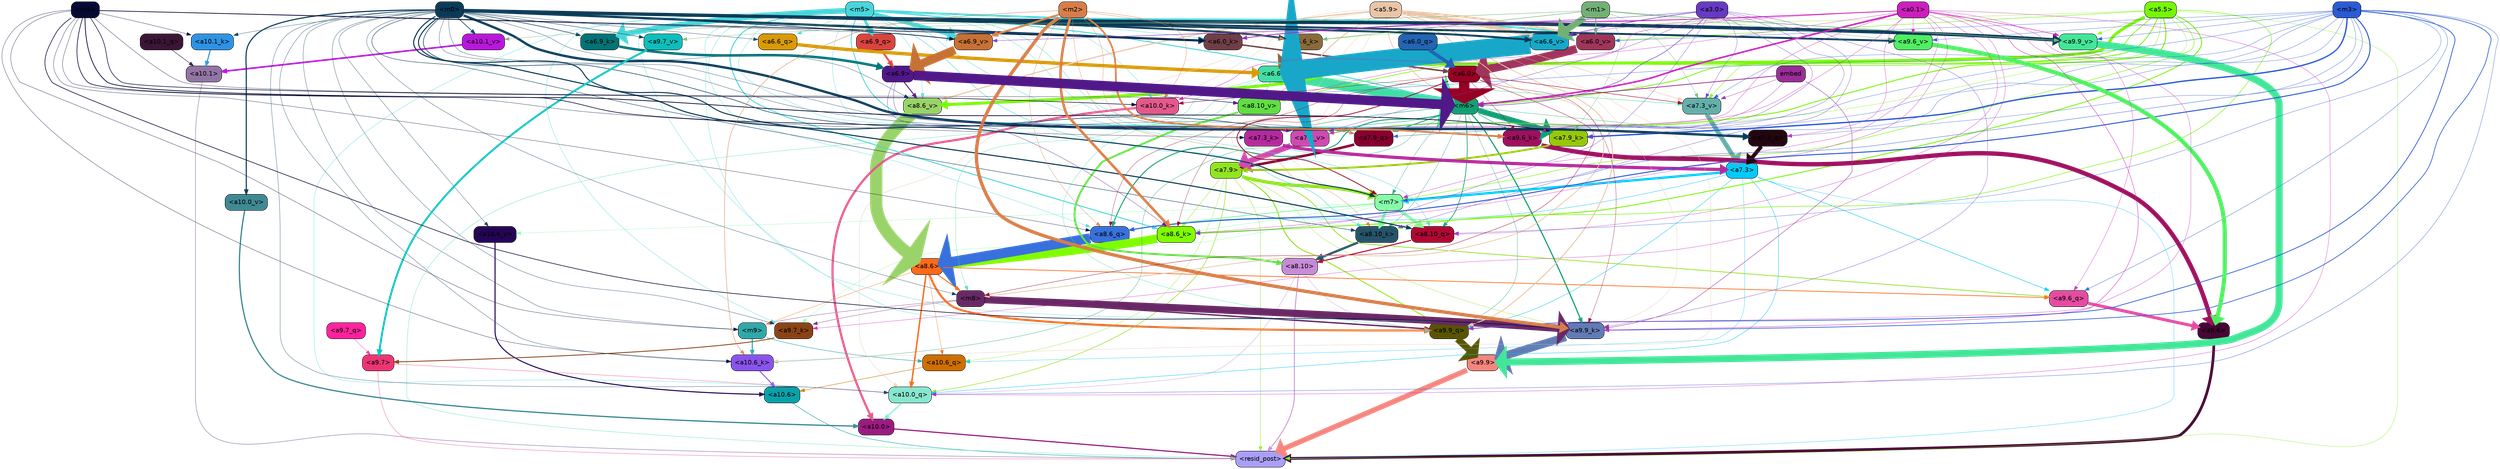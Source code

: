 strict digraph "" {
	graph [bgcolor=transparent,
		layout=dot,
		overlap=false,
		splines=true
	];
	"<a10.6>"	[color=black,
		fillcolor="#0aa1a9",
		fontname=Helvetica,
		shape=box,
		style="filled, rounded"];
	"<resid_post>"	[color=black,
		fillcolor="#aa9ff7",
		fontname=Helvetica,
		shape=box,
		style="filled, rounded"];
	"<a10.6>" -> "<resid_post>"	[color="#0aa1a9",
		penwidth=0.9498605728149414];
	"<a10.1>"	[color=black,
		fillcolor="#9275a4",
		fontname=Helvetica,
		shape=box,
		style="filled, rounded"];
	"<a10.1>" -> "<resid_post>"	[color="#9275a4",
		penwidth=1.0084514617919922];
	"<a10.0>"	[color=black,
		fillcolor="#9b1b82",
		fontname=Helvetica,
		shape=box,
		style="filled, rounded"];
	"<a10.0>" -> "<resid_post>"	[color="#9b1b82",
		penwidth=2.5814952850341797];
	"<a9.9>"	[color=black,
		fillcolor="#f5867e",
		fontname=Helvetica,
		shape=box,
		style="filled, rounded"];
	"<a9.9>" -> "<resid_post>"	[color="#f5867e",
		penwidth=11.610888481140137];
	"<a9.7>"	[color=black,
		fillcolor="#ed3574",
		fontname=Helvetica,
		shape=box,
		style="filled, rounded"];
	"<a9.7>" -> "<resid_post>"	[color="#ed3574",
		penwidth=0.6];
	"<a10.0_q>"	[color=black,
		fillcolor="#87e7ce",
		fontname=Helvetica,
		shape=box,
		style="filled, rounded"];
	"<a9.7>" -> "<a10.0_q>"	[color="#ed3574",
		penwidth=0.6];
	"<a9.6>"	[color=black,
		fillcolor="#450733",
		fontname=Helvetica,
		shape=box,
		style="filled, rounded"];
	"<a9.6>" -> "<resid_post>"	[color="#450733",
		penwidth=6.121421813964844];
	"<a8.10>"	[color=black,
		fillcolor="#c78ad7",
		fontname=Helvetica,
		shape=box,
		style="filled, rounded"];
	"<a8.10>" -> "<resid_post>"	[color="#c78ad7",
		penwidth=1.7841739654541016];
	"<a8.10>" -> "<a10.0_q>"	[color="#c78ad7",
		penwidth=0.6612663269042969];
	"<a9.9_q>"	[color=black,
		fillcolor="#595403",
		fontname=Helvetica,
		shape=box,
		style="filled, rounded"];
	"<a8.10>" -> "<a9.9_q>"	[color="#c78ad7",
		penwidth=0.6];
	"<a7.9>"	[color=black,
		fillcolor="#91e420",
		fontname=Helvetica,
		shape=box,
		style="filled, rounded"];
	"<a7.9>" -> "<resid_post>"	[color="#91e420",
		penwidth=0.8109169006347656];
	"<a10.6_q>"	[color=black,
		fillcolor="#ce6f00",
		fontname=Helvetica,
		shape=box,
		style="filled, rounded"];
	"<a7.9>" -> "<a10.6_q>"	[color="#91e420",
		penwidth=0.6];
	"<a7.9>" -> "<a10.0_q>"	[color="#91e420",
		penwidth=1.19378662109375];
	"<m7>"	[color=black,
		fillcolor="#85fca9",
		fontname=Helvetica,
		shape=box,
		style="filled, rounded"];
	"<a7.9>" -> "<m7>"	[color="#91e420",
		penwidth=7.3899383544921875];
	"<a7.9>" -> "<a9.9_q>"	[color="#91e420",
		penwidth=2.1764984130859375];
	"<a9.6_q>"	[color=black,
		fillcolor="#e54ba0",
		fontname=Helvetica,
		shape=box,
		style="filled, rounded"];
	"<a7.9>" -> "<a9.6_q>"	[color="#91e420",
		penwidth=1.6184196472167969];
	"<a9.9_k>"	[color=black,
		fillcolor="#637bb4",
		fontname=Helvetica,
		shape=box,
		style="filled, rounded"];
	"<a7.9>" -> "<a9.9_k>"	[color="#91e420",
		penwidth=0.6];
	"<a8.6_k>"	[color=black,
		fillcolor="#80fc00",
		fontname=Helvetica,
		shape=box,
		style="filled, rounded"];
	"<a7.9>" -> "<a8.6_k>"	[color="#91e420",
		penwidth=0.7570610046386719];
	"<a7.3>"	[color=black,
		fillcolor="#02c9f8",
		fontname=Helvetica,
		shape=box,
		style="filled, rounded"];
	"<a7.3>" -> "<resid_post>"	[color="#02c9f8",
		penwidth=0.6];
	"<a7.3>" -> "<a10.6_q>"	[color="#02c9f8",
		penwidth=0.6];
	"<a7.3>" -> "<a10.0_q>"	[color="#02c9f8",
		penwidth=0.8208656311035156];
	"<a7.3>" -> "<m7>"	[color="#02c9f8",
		penwidth=5.189311981201172];
	"<a7.3>" -> "<a9.9_q>"	[color="#02c9f8",
		penwidth=0.8119163513183594];
	"<a7.3>" -> "<a9.6_q>"	[color="#02c9f8",
		penwidth=0.9649925231933594];
	"<a8.6_q>"	[color=black,
		fillcolor="#3871dd",
		fontname=Helvetica,
		shape=box,
		style="filled, rounded"];
	"<a7.3>" -> "<a8.6_q>"	[color="#02c9f8",
		penwidth=0.7801322937011719];
	"<a6.6>"	[color=black,
		fillcolor="#42dea4",
		fontname=Helvetica,
		shape=box,
		style="filled, rounded"];
	"<a6.6>" -> "<resid_post>"	[color="#42dea4",
		penwidth=0.6];
	"<m6>"	[color=black,
		fillcolor="#12a075",
		fontname=Helvetica,
		shape=box,
		style="filled, rounded"];
	"<a6.6>" -> "<m6>"	[color="#42dea4",
		penwidth=21.6163272857666];
	"<m8>"	[color=black,
		fillcolor="#682865",
		fontname=Helvetica,
		shape=box,
		style="filled, rounded"];
	"<a6.6>" -> "<m8>"	[color="#42dea4",
		penwidth=0.6];
	"<a6.6>" -> "<a9.9_q>"	[color="#42dea4",
		penwidth=0.6];
	"<a8.10_v>"	[color=black,
		fillcolor="#61de43",
		fontname=Helvetica,
		shape=box,
		style="filled, rounded"];
	"<a6.6>" -> "<a8.10_v>"	[color="#42dea4",
		penwidth=1.0661506652832031];
	"<a7.3_v>"	[color=black,
		fillcolor="#64afaa",
		fontname=Helvetica,
		shape=box,
		style="filled, rounded"];
	"<a6.6>" -> "<a7.3_v>"	[color="#42dea4",
		penwidth=0.8506813049316406];
	"<a5.5>"	[color=black,
		fillcolor="#76f705",
		fontname=Helvetica,
		shape=box,
		style="filled, rounded"];
	"<a5.5>" -> "<resid_post>"	[color="#76f705",
		penwidth=0.6];
	"<a5.5>" -> "<m6>"	[color="#76f705",
		penwidth=1.8430671691894531];
	"<a5.5>" -> "<m7>"	[color="#76f705",
		penwidth=1.0865592956542969];
	"<a9.9_v>"	[color=black,
		fillcolor="#43e699",
		fontname=Helvetica,
		shape=box,
		style="filled, rounded"];
	"<a5.5>" -> "<a9.9_v>"	[color="#76f705",
		penwidth=0.6];
	"<a8.10_k>"	[color=black,
		fillcolor="#255469",
		fontname=Helvetica,
		shape=box,
		style="filled, rounded"];
	"<a5.5>" -> "<a8.10_k>"	[color="#76f705",
		penwidth=1.1390800476074219];
	"<a5.5>" -> "<a8.6_k>"	[color="#76f705",
		penwidth=2.00030517578125];
	"<a5.5>" -> "<a8.10_v>"	[color="#76f705",
		penwidth=1.4206085205078125];
	"<a8.6_v>"	[color=black,
		fillcolor="#99d369",
		fontname=Helvetica,
		shape=box,
		style="filled, rounded"];
	"<a5.5>" -> "<a8.6_v>"	[color="#76f705",
		penwidth=6.534294128417969];
	"<a7.9_q>"	[color=black,
		fillcolor="#870030",
		fontname=Helvetica,
		shape=box,
		style="filled, rounded"];
	"<a5.5>" -> "<a7.9_q>"	[color="#76f705",
		penwidth=0.6];
	"<a7.9_v>"	[color=black,
		fillcolor="#ce4ab1",
		fontname=Helvetica,
		shape=box,
		style="filled, rounded"];
	"<a5.5>" -> "<a7.9_v>"	[color="#76f705",
		penwidth=2.0819549560546875];
	"<a5.5>" -> "<a7.3_v>"	[color="#76f705",
		penwidth=0.8107681274414062];
	"<a6.6_k>"	[color=black,
		fillcolor="#8a693a",
		fontname=Helvetica,
		shape=box,
		style="filled, rounded"];
	"<a5.5>" -> "<a6.6_k>"	[color="#76f705",
		penwidth=0.6];
	"<a6.0_v>"	[color=black,
		fillcolor="#a0355a",
		fontname=Helvetica,
		shape=box,
		style="filled, rounded"];
	"<a5.5>" -> "<a6.0_v>"	[color="#76f705",
		penwidth=0.9978408813476562];
	"<a10.6_q>" -> "<a10.6>"	[color="#ce6f00",
		penwidth=0.9244728088378906];
	"<a10.1_q>"	[color=black,
		fillcolor="#3b1536",
		fontname=Helvetica,
		shape=box,
		style="filled, rounded"];
	"<a10.1_q>" -> "<a10.1>"	[color="#3b1536",
		penwidth=0.9268798828125];
	"<a10.0_q>" -> "<a10.0>"	[color="#87e7ce",
		penwidth=2.905670166015625];
	"<a10.6_k>"	[color=black,
		fillcolor="#8953ec",
		fontname=Helvetica,
		shape=box,
		style="filled, rounded"];
	"<a10.6_k>" -> "<a10.6>"	[color="#8953ec",
		penwidth=2.0319366455078125];
	"<a10.1_k>"	[color=black,
		fillcolor="#2d93e4",
		fontname=Helvetica,
		shape=box,
		style="filled, rounded"];
	"<a10.1_k>" -> "<a10.1>"	[color="#2d93e4",
		penwidth=2.4037628173828125];
	"<a10.0_k>"	[color=black,
		fillcolor="#e4598b",
		fontname=Helvetica,
		shape=box,
		style="filled, rounded"];
	"<a10.0_k>" -> "<a10.0>"	[color="#e4598b",
		penwidth=4.9319305419921875];
	"<a10.6_v>"	[color=black,
		fillcolor="#240555",
		fontname=Helvetica,
		shape=box,
		style="filled, rounded"];
	"<a10.6_v>" -> "<a10.6>"	[color="#240555",
		penwidth=2.290935516357422];
	"<a10.1_v>"	[color=black,
		fillcolor="#b917dc",
		fontname=Helvetica,
		shape=box,
		style="filled, rounded"];
	"<a10.1_v>" -> "<a10.1>"	[color="#b917dc",
		penwidth=3.6398468017578125];
	"<a10.0_v>"	[color=black,
		fillcolor="#3e8994",
		fontname=Helvetica,
		shape=box,
		style="filled, rounded"];
	"<a10.0_v>" -> "<a10.0>"	[color="#3e8994",
		penwidth=2.7666168212890625];
	"<m9>"	[color=black,
		fillcolor="#30a8a8",
		fontname=Helvetica,
		shape=box,
		style="filled, rounded"];
	"<m9>" -> "<a10.6_q>"	[color="#30a8a8",
		penwidth=1.0384025573730469];
	"<m9>" -> "<a10.6_k>"	[color="#30a8a8",
		penwidth=2.371124267578125];
	"<a8.6>"	[color=black,
		fillcolor="#fc6919",
		fontname=Helvetica,
		shape=box,
		style="filled, rounded"];
	"<a8.6>" -> "<a10.6_q>"	[color="#fc6919",
		penwidth=0.6];
	"<a8.6>" -> "<a10.0_q>"	[color="#fc6919",
		penwidth=3.1841888427734375];
	"<a8.6>" -> "<m9>"	[color="#fc6919",
		penwidth=0.6];
	"<a8.6>" -> "<m8>"	[color="#fc6919",
		penwidth=1.972564697265625];
	"<a8.6>" -> "<a9.9_q>"	[color="#fc6919",
		penwidth=4.482503890991211];
	"<a8.6>" -> "<a9.6_q>"	[color="#fc6919",
		penwidth=1.515838623046875];
	"<m5>"	[color=black,
		fillcolor="#48d6da",
		fontname=Helvetica,
		shape=box,
		style="filled, rounded"];
	"<m5>" -> "<a10.0_q>"	[color="#48d6da",
		penwidth=0.6];
	"<m5>" -> "<a10.0_k>"	[color="#48d6da",
		penwidth=0.6];
	"<m5>" -> "<m6>"	[color="#48d6da",
		penwidth=2.143606185913086];
	"<m5>" -> "<a9.9_q>"	[color="#48d6da",
		penwidth=0.6];
	"<m5>" -> "<a9.9_k>"	[color="#48d6da",
		penwidth=0.6];
	"<a9.7_k>"	[color=black,
		fillcolor="#8a4316",
		fontname=Helvetica,
		shape=box,
		style="filled, rounded"];
	"<m5>" -> "<a9.7_k>"	[color="#48d6da",
		penwidth=0.6];
	"<a9.6_k>"	[color=black,
		fillcolor="#9f105f",
		fontname=Helvetica,
		shape=box,
		style="filled, rounded"];
	"<m5>" -> "<a9.6_k>"	[color="#48d6da",
		penwidth=0.7197036743164062];
	"<a8.10_q>"	[color=black,
		fillcolor="#b00833",
		fontname=Helvetica,
		shape=box,
		style="filled, rounded"];
	"<m5>" -> "<a8.10_q>"	[color="#48d6da",
		penwidth=0.7198371887207031];
	"<m5>" -> "<a8.6_q>"	[color="#48d6da",
		penwidth=0.6];
	"<m5>" -> "<a8.10_k>"	[color="#48d6da",
		penwidth=0.9238471984863281];
	"<m5>" -> "<a8.6_k>"	[color="#48d6da",
		penwidth=2.1219520568847656];
	"<m5>" -> "<a8.6_v>"	[color="#48d6da",
		penwidth=0.6];
	"<m5>" -> "<a7.9_q>"	[color="#48d6da",
		penwidth=0.6];
	"<a7.9_k>"	[color=black,
		fillcolor="#97c806",
		fontname=Helvetica,
		shape=box,
		style="filled, rounded"];
	"<m5>" -> "<a7.9_k>"	[color="#48d6da",
		penwidth=1.7779998779296875];
	"<a7.3_k>"	[color=black,
		fillcolor="#b6299d",
		fontname=Helvetica,
		shape=box,
		style="filled, rounded"];
	"<m5>" -> "<a7.3_k>"	[color="#48d6da",
		penwidth=0.6];
	"<m5>" -> "<a7.9_v>"	[color="#48d6da",
		penwidth=0.6];
	"<a6.9_q>"	[color=black,
		fillcolor="#da443f",
		fontname=Helvetica,
		shape=box,
		style="filled, rounded"];
	"<m5>" -> "<a6.9_q>"	[color="#48d6da",
		penwidth=5.935678482055664];
	"<a6.6_q>"	[color=black,
		fillcolor="#d89a08",
		fontname=Helvetica,
		shape=box,
		style="filled, rounded"];
	"<m5>" -> "<a6.6_q>"	[color="#48d6da",
		penwidth=0.6];
	"<a6.9_k>"	[color=black,
		fillcolor="#037376",
		fontname=Helvetica,
		shape=box,
		style="filled, rounded"];
	"<m5>" -> "<a6.9_k>"	[color="#48d6da",
		penwidth=12.203306198120117];
	"<a6.0_k>"	[color=black,
		fillcolor="#713e48",
		fontname=Helvetica,
		shape=box,
		style="filled, rounded"];
	"<m5>" -> "<a6.0_k>"	[color="#48d6da",
		penwidth=0.6867179870605469];
	"<a6.9_v>"	[color=black,
		fillcolor="#c77135",
		fontname=Helvetica,
		shape=box,
		style="filled, rounded"];
	"<m5>" -> "<a6.9_v>"	[color="#48d6da",
		penwidth=8.809343338012695];
	"<m5>" -> "<a6.0_v>"	[color="#48d6da",
		penwidth=3.8560523986816406];
	"<a5.9>"	[color=black,
		fillcolor="#e9c5a7",
		fontname=Helvetica,
		shape=box,
		style="filled, rounded"];
	"<a5.9>" -> "<a10.0_q>"	[color="#e9c5a7",
		penwidth=0.6463394165039062];
	"<a5.9>" -> "<a10.6_k>"	[color="#e9c5a7",
		penwidth=0.6];
	"<a5.9>" -> "<a10.0_k>"	[color="#e9c5a7",
		penwidth=0.6];
	"<a5.9>" -> "<m6>"	[color="#e9c5a7",
		penwidth=1.4513568878173828];
	"<a5.9>" -> "<m7>"	[color="#e9c5a7",
		penwidth=0.6];
	"<a5.9>" -> "<m8>"	[color="#e9c5a7",
		penwidth=1.6550712585449219];
	"<a5.9>" -> "<a9.9_q>"	[color="#e9c5a7",
		penwidth=2.019031524658203];
	"<a5.9>" -> "<a9.9_k>"	[color="#e9c5a7",
		penwidth=0.6];
	"<a5.9>" -> "<a8.10_v>"	[color="#e9c5a7",
		penwidth=2.2765426635742188];
	"<a5.9>" -> "<a8.6_v>"	[color="#e9c5a7",
		penwidth=2.4934005737304688];
	"<a5.9>" -> "<a7.9_v>"	[color="#e9c5a7",
		penwidth=0.6];
	"<a5.9>" -> "<a7.3_v>"	[color="#e9c5a7",
		penwidth=0.9861984252929688];
	"<a5.9>" -> "<a6.0_k>"	[color="#e9c5a7",
		penwidth=0.6];
	"<a6.6_v>"	[color=black,
		fillcolor="#18a7c8",
		fontname=Helvetica,
		shape=box,
		style="filled, rounded"];
	"<a5.9>" -> "<a6.6_v>"	[color="#e9c5a7",
		penwidth=8.623922348022461];
	"<a5.9>" -> "<a6.0_v>"	[color="#e9c5a7",
		penwidth=4.239973068237305];
	"<m3>"	[color=black,
		fillcolor="#2a5ad5",
		fontname=Helvetica,
		shape=box,
		style="filled, rounded"];
	"<m3>" -> "<a10.0_q>"	[color="#2a5ad5",
		penwidth=0.6597442626953125];
	"<m3>" -> "<a10.0_k>"	[color="#2a5ad5",
		penwidth=0.6506614685058594];
	"<m3>" -> "<m7>"	[color="#2a5ad5",
		penwidth=0.7659339904785156];
	"<m3>" -> "<a9.9_q>"	[color="#2a5ad5",
		penwidth=1.6276321411132812];
	"<m3>" -> "<a9.6_q>"	[color="#2a5ad5",
		penwidth=0.6724472045898438];
	"<m3>" -> "<a9.9_k>"	[color="#2a5ad5",
		penwidth=1.4574642181396484];
	"<m3>" -> "<a9.6_k>"	[color="#2a5ad5",
		penwidth=0.6];
	"<m3>" -> "<a9.9_v>"	[color="#2a5ad5",
		penwidth=0.6589469909667969];
	"<a9.6_v>"	[color=black,
		fillcolor="#51ee62",
		fontname=Helvetica,
		shape=box,
		style="filled, rounded"];
	"<m3>" -> "<a9.6_v>"	[color="#2a5ad5",
		penwidth=0.6];
	"<m3>" -> "<a8.10_q>"	[color="#2a5ad5",
		penwidth=0.6];
	"<m3>" -> "<a8.6_q>"	[color="#2a5ad5",
		penwidth=2.1676406860351562];
	"<m3>" -> "<a7.9_q>"	[color="#2a5ad5",
		penwidth=0.6];
	"<a7.3_q>"	[color=black,
		fillcolor="#220610",
		fontname=Helvetica,
		shape=box,
		style="filled, rounded"];
	"<m3>" -> "<a7.3_q>"	[color="#2a5ad5",
		penwidth=0.6];
	"<m3>" -> "<a7.9_k>"	[color="#2a5ad5",
		penwidth=2.978912353515625];
	"<m3>" -> "<a7.9_v>"	[color="#2a5ad5",
		penwidth=0.6];
	"<m3>" -> "<a7.3_v>"	[color="#2a5ad5",
		penwidth=0.6];
	"<m3>" -> "<a6.0_v>"	[color="#2a5ad5",
		penwidth=0.6];
	"<m0>"	[color=black,
		fillcolor="#0a3a57",
		fontname=Helvetica,
		shape=box,
		style="filled, rounded"];
	"<m0>" -> "<a10.0_q>"	[color="#0a3a57",
		penwidth=0.6];
	"<m0>" -> "<a10.6_k>"	[color="#0a3a57",
		penwidth=0.6];
	"<m0>" -> "<a10.1_k>"	[color="#0a3a57",
		penwidth=0.6];
	"<m0>" -> "<a10.6_v>"	[color="#0a3a57",
		penwidth=0.6];
	"<m0>" -> "<a10.1_v>"	[color="#0a3a57",
		penwidth=1.3360328674316406];
	"<m0>" -> "<a10.0_v>"	[color="#0a3a57",
		penwidth=2.4083595275878906];
	"<m0>" -> "<m9>"	[color="#0a3a57",
		penwidth=0.6];
	"<m0>" -> "<m7>"	[color="#0a3a57",
		penwidth=2.224945068359375];
	"<m0>" -> "<m8>"	[color="#0a3a57",
		penwidth=0.6];
	"<m0>" -> "<a9.7_k>"	[color="#0a3a57",
		penwidth=0.6];
	"<m0>" -> "<a9.6_k>"	[color="#0a3a57",
		penwidth=0.6];
	"<m0>" -> "<a9.9_v>"	[color="#0a3a57",
		penwidth=7.537467956542969];
	"<a9.7_v>"	[color=black,
		fillcolor="#0cbfbc",
		fontname=Helvetica,
		shape=box,
		style="filled, rounded"];
	"<m0>" -> "<a9.7_v>"	[color="#0a3a57",
		penwidth=0.8575286865234375];
	"<m0>" -> "<a9.6_v>"	[color="#0a3a57",
		penwidth=4.1688385009765625];
	"<m0>" -> "<a8.10_q>"	[color="#0a3a57",
		penwidth=2.3761940002441406];
	"<m0>" -> "<a8.10_k>"	[color="#0a3a57",
		penwidth=0.9220962524414062];
	"<m0>" -> "<a8.6_v>"	[color="#0a3a57",
		penwidth=0.6];
	"<m0>" -> "<a7.9_q>"	[color="#0a3a57",
		penwidth=0.6];
	"<m0>" -> "<a7.3_q>"	[color="#0a3a57",
		penwidth=5.264301300048828];
	"<m0>" -> "<a7.9_v>"	[color="#0a3a57",
		penwidth=1.2114486694335938];
	"<m0>" -> "<a6.6_q>"	[color="#0a3a57",
		penwidth=0.6273632049560547];
	"<m0>" -> "<a6.9_k>"	[color="#0a3a57",
		penwidth=1.2153072357177734];
	"<m0>" -> "<a6.6_k>"	[color="#0a3a57",
		penwidth=4.234254837036133];
	"<m0>" -> "<a6.0_k>"	[color="#0a3a57",
		penwidth=5.01750373840332];
	"<m0>" -> "<a6.9_v>"	[color="#0a3a57",
		penwidth=1.6340084075927734];
	"<m0>" -> "<a6.6_v>"	[color="#0a3a57",
		penwidth=4.314628601074219];
	"<m0>" -> "<a6.0_v>"	[color="#0a3a57",
		penwidth=1.9309234619140625];
	"<a0.1>"	[color=black,
		fillcolor="#cd1dbe",
		fontname=Helvetica,
		shape=box,
		style="filled, rounded"];
	"<a0.1>" -> "<a10.0_q>"	[color="#cd1dbe",
		penwidth=0.6];
	"<a0.1>" -> "<a10.0_k>"	[color="#cd1dbe",
		penwidth=0.6768684387207031];
	"<a0.1>" -> "<m6>"	[color="#cd1dbe",
		penwidth=3.4290084838867188];
	"<a0.1>" -> "<m7>"	[color="#cd1dbe",
		penwidth=0.6];
	"<a0.1>" -> "<a9.9_q>"	[color="#cd1dbe",
		penwidth=0.6];
	"<a0.1>" -> "<a9.6_q>"	[color="#cd1dbe",
		penwidth=0.6];
	"<a0.1>" -> "<a9.9_k>"	[color="#cd1dbe",
		penwidth=0.81341552734375];
	"<a0.1>" -> "<a9.7_k>"	[color="#cd1dbe",
		penwidth=0.6];
	"<a0.1>" -> "<a9.9_v>"	[color="#cd1dbe",
		penwidth=1.062591552734375];
	"<a0.1>" -> "<a9.6_v>"	[color="#cd1dbe",
		penwidth=0.6];
	"<a0.1>" -> "<a8.10_q>"	[color="#cd1dbe",
		penwidth=0.6];
	"<a0.1>" -> "<a8.6_k>"	[color="#cd1dbe",
		penwidth=0.6];
	"<a0.1>" -> "<a8.10_v>"	[color="#cd1dbe",
		penwidth=0.6];
	"<a0.1>" -> "<a7.3_q>"	[color="#cd1dbe",
		penwidth=0.6];
	"<a0.1>" -> "<a7.3_k>"	[color="#cd1dbe",
		penwidth=0.6];
	"<a0.1>" -> "<a7.9_v>"	[color="#cd1dbe",
		penwidth=0.6];
	"<a0.1>" -> "<a6.0_k>"	[color="#cd1dbe",
		penwidth=1.7027435302734375];
	"<a0.1>" -> "<a6.9_v>"	[color="#cd1dbe",
		penwidth=0.6];
	"<a0.1>" -> "<a6.6_v>"	[color="#cd1dbe",
		penwidth=0.6];
	"<m6>" -> "<a10.6_k>"	[color="#12a075",
		penwidth=0.6];
	"<m6>" -> "<m7>"	[color="#12a075",
		penwidth=0.6];
	"<m6>" -> "<a9.9_q>"	[color="#12a075",
		penwidth=0.6];
	"<m6>" -> "<a9.9_k>"	[color="#12a075",
		penwidth=2.533975601196289];
	"<m6>" -> "<a9.6_k>"	[color="#12a075",
		penwidth=0.9471282958984375];
	"<m6>" -> "<a8.10_q>"	[color="#12a075",
		penwidth=1.4854621887207031];
	"<m6>" -> "<a8.6_q>"	[color="#12a075",
		penwidth=2.0796165466308594];
	"<m6>" -> "<a8.10_k>"	[color="#12a075",
		penwidth=0.6];
	"<m6>" -> "<a7.9_q>"	[color="#12a075",
		penwidth=1.9016571044921875];
	"<m6>" -> "<a7.3_q>"	[color="#12a075",
		penwidth=0.6];
	"<m6>" -> "<a7.9_k>"	[color="#12a075",
		penwidth=12.277053833007812];
	"<m6>" -> "<a7.3_k>"	[color="#12a075",
		penwidth=0.8951148986816406];
	"<m6>" -> "<a7.9_v>"	[color="#12a075",
		penwidth=0.8897933959960938];
	"<m4>"	[color=black,
		fillcolor="#050934",
		fontname=Helvetica,
		shape=box,
		style="filled, rounded"];
	"<m4>" -> "<a10.6_k>"	[color="#050934",
		penwidth=0.6];
	"<m4>" -> "<a10.1_k>"	[color="#050934",
		penwidth=0.6];
	"<m4>" -> "<a10.0_k>"	[color="#050934",
		penwidth=1.230804443359375];
	"<m4>" -> "<m9>"	[color="#050934",
		penwidth=0.6];
	"<m4>" -> "<a9.9_k>"	[color="#050934",
		penwidth=1.3186264038085938];
	"<m4>" -> "<a9.6_k>"	[color="#050934",
		penwidth=1.3722038269042969];
	"<m4>" -> "<a8.6_q>"	[color="#050934",
		penwidth=0.6];
	"<m4>" -> "<a8.10_v>"	[color="#050934",
		penwidth=0.6];
	"<m4>" -> "<a7.9_k>"	[color="#050934",
		penwidth=1.5913276672363281];
	"<m4>" -> "<a7.3_k>"	[color="#050934",
		penwidth=0.6];
	"<m4>" -> "<a6.0_k>"	[color="#050934",
		penwidth=1.4652233123779297];
	"<m4>" -> "<a6.9_v>"	[color="#050934",
		penwidth=0.6];
	"<m2>"	[color=black,
		fillcolor="#d77d49",
		fontname=Helvetica,
		shape=box,
		style="filled, rounded"];
	"<m2>" -> "<a10.6_k>"	[color="#d77d49",
		penwidth=0.8380241394042969];
	"<m2>" -> "<a10.0_k>"	[color="#d77d49",
		penwidth=0.6622200012207031];
	"<m2>" -> "<a9.9_k>"	[color="#d77d49",
		penwidth=7.476325988769531];
	"<m2>" -> "<a9.6_k>"	[color="#d77d49",
		penwidth=3.761505126953125];
	"<m2>" -> "<a8.6_q>"	[color="#d77d49",
		penwidth=0.6];
	"<m2>" -> "<a8.10_k>"	[color="#d77d49",
		penwidth=0.6];
	"<m2>" -> "<a8.6_k>"	[color="#d77d49",
		penwidth=5.699577331542969];
	"<m2>" -> "<a7.9_q>"	[color="#d77d49",
		penwidth=0.6];
	"<m2>" -> "<a6.6_k>"	[color="#d77d49",
		penwidth=0.6];
	"<m2>" -> "<a6.9_v>"	[color="#d77d49",
		penwidth=4.3256072998046875];
	"<a6.0>"	[color=black,
		fillcolor="#970123",
		fontname=Helvetica,
		shape=box,
		style="filled, rounded"];
	"<a6.0>" -> "<a10.0_k>"	[color="#970123",
		penwidth=0.6];
	"<a6.0>" -> "<m6>"	[color="#970123",
		penwidth=23.31447410583496];
	"<a6.0>" -> "<m7>"	[color="#970123",
		penwidth=1.694061279296875];
	"<a6.0>" -> "<m8>"	[color="#970123",
		penwidth=0.7418403625488281];
	"<a6.0>" -> "<a9.9_k>"	[color="#970123",
		penwidth=0.6];
	"<a6.0>" -> "<a9.6_k>"	[color="#970123",
		penwidth=0.6];
	"<a6.0>" -> "<a8.6_q>"	[color="#970123",
		penwidth=0.6];
	"<a6.0>" -> "<a8.6_k>"	[color="#970123",
		penwidth=0.6];
	"<a6.0>" -> "<a7.3_v>"	[color="#970123",
		penwidth=0.9905738830566406];
	"<m7>" -> "<a10.6_v>"	[color="#85fca9",
		penwidth=0.6];
	"<m7>" -> "<a9.7_k>"	[color="#85fca9",
		penwidth=0.6];
	"<m7>" -> "<a8.10_q>"	[color="#85fca9",
		penwidth=6.2237091064453125];
	"<m7>" -> "<a8.6_q>"	[color="#85fca9",
		penwidth=1.9677276611328125];
	"<m7>" -> "<a8.10_k>"	[color="#85fca9",
		penwidth=6.505390167236328];
	"<m7>" -> "<a8.6_k>"	[color="#85fca9",
		penwidth=0.6821136474609375];
	"<m1>"	[color=black,
		fillcolor="#72b076",
		fontname=Helvetica,
		shape=box,
		style="filled, rounded"];
	"<m1>" -> "<a10.1_v>"	[color="#72b076",
		penwidth=0.6];
	"<m1>" -> "<a9.9_v>"	[color="#72b076",
		penwidth=1.4082679748535156];
	"<m1>" -> "<a9.7_v>"	[color="#72b076",
		penwidth=0.6];
	"<m1>" -> "<a9.6_v>"	[color="#72b076",
		penwidth=0.6];
	"<m1>" -> "<a7.9_k>"	[color="#72b076",
		penwidth=0.6];
	"<m1>" -> "<a7.3_v>"	[color="#72b076",
		penwidth=0.6];
	"<m1>" -> "<a6.6_k>"	[color="#72b076",
		penwidth=1.0421028137207031];
	"<m1>" -> "<a6.6_v>"	[color="#72b076",
		penwidth=14.129535675048828];
	"<m1>" -> "<a6.0_v>"	[color="#72b076",
		penwidth=1.93902587890625];
	"<m8>" -> "<m9>"	[color="#682865",
		penwidth=0.6];
	"<m8>" -> "<a9.9_q>"	[color="#682865",
		penwidth=3.073810577392578];
	"<m8>" -> "<a9.9_k>"	[color="#682865",
		penwidth=16.255420684814453];
	"<m8>" -> "<a9.7_k>"	[color="#682865",
		penwidth=0.6];
	"<a9.9_q>" -> "<a9.9>"	[color="#595403",
		penwidth=15.310546875];
	"<a9.7_q>"	[color=black,
		fillcolor="#ff229d",
		fontname=Helvetica,
		shape=box,
		style="filled, rounded"];
	"<a9.7_q>" -> "<a9.7>"	[color="#ff229d",
		penwidth=0.6];
	"<a9.6_q>" -> "<a9.6>"	[color="#e54ba0",
		penwidth=6.823722839355469];
	"<a9.9_k>" -> "<a9.9>"	[color="#637bb4",
		penwidth=17.953022003173828];
	"<a9.7_k>" -> "<a9.7>"	[color="#8a4316",
		penwidth=1.85101318359375];
	"<a9.6_k>" -> "<a9.6>"	[color="#9f105f",
		penwidth=9.787818908691406];
	"<a9.9_v>" -> "<a9.9>"	[color="#43e699",
		penwidth=15.728643417358398];
	"<a9.7_v>" -> "<a9.7>"	[color="#0cbfbc",
		penwidth=4.305488586425781];
	"<a9.6_v>" -> "<a9.6>"	[color="#51ee62",
		penwidth=9.212547302246094];
	"<a3.0>"	[color=black,
		fillcolor="#663ac3",
		fontname=Helvetica,
		shape=box,
		style="filled, rounded"];
	"<a3.0>" -> "<m6>"	[color="#663ac3",
		penwidth=1.0663299560546875];
	"<a3.0>" -> "<a9.9_k>"	[color="#663ac3",
		penwidth=0.6];
	"<a3.0>" -> "<a9.6_k>"	[color="#663ac3",
		penwidth=0.6];
	"<a3.0>" -> "<a8.10_k>"	[color="#663ac3",
		penwidth=0.6];
	"<a3.0>" -> "<a8.6_k>"	[color="#663ac3",
		penwidth=0.6];
	"<a3.0>" -> "<a7.9_k>"	[color="#663ac3",
		penwidth=0.6];
	"<a3.0>" -> "<a7.9_v>"	[color="#663ac3",
		penwidth=0.6];
	"<a3.0>" -> "<a7.3_v>"	[color="#663ac3",
		penwidth=0.6];
	"<a3.0>" -> "<a6.0_k>"	[color="#663ac3",
		penwidth=0.6];
	"<a3.0>" -> "<a6.9_v>"	[color="#663ac3",
		penwidth=0.6];
	"<a3.0>" -> "<a6.6_v>"	[color="#663ac3",
		penwidth=1.2425460815429688];
	embed	[color=black,
		fillcolor="#9a2d99",
		fontname=Helvetica,
		shape=box,
		style="filled, rounded"];
	embed -> "<m6>"	[color="#9a2d99",
		penwidth=1.6749610900878906];
	embed -> "<a9.9_k>"	[color="#9a2d99",
		penwidth=0.8602714538574219];
	embed -> "<a9.6_k>"	[color="#9a2d99",
		penwidth=0.6];
	embed -> "<a7.3_v>"	[color="#9a2d99",
		penwidth=0.6];
	"<a8.10_q>" -> "<a8.10>"	[color="#b00833",
		penwidth=2.2933731079101562];
	"<a8.6_q>" -> "<a8.6>"	[color="#3871dd",
		penwidth=22.21251106262207];
	"<a8.10_k>" -> "<a8.10>"	[color="#255469",
		penwidth=5.009056091308594];
	"<a8.6_k>" -> "<a8.6>"	[color="#80fc00",
		penwidth=19.114789962768555];
	"<a8.10_v>" -> "<a8.10>"	[color="#61de43",
		penwidth=4.248416900634766];
	"<a8.6_v>" -> "<a8.6>"	[color="#99d369",
		penwidth=27.461654663085938];
	"<a6.9>"	[color=black,
		fillcolor="#511888",
		fontname=Helvetica,
		shape=box,
		style="filled, rounded"];
	"<a6.9>" -> "<m6>"	[color="#511888",
		penwidth=21.47117805480957];
	"<a6.9>" -> "<a8.6_k>"	[color="#511888",
		penwidth=0.6];
	"<a6.9>" -> "<a8.10_v>"	[color="#511888",
		penwidth=0.6];
	"<a6.9>" -> "<a8.6_v>"	[color="#511888",
		penwidth=2.0546798706054688];
	"<a6.9>" -> "<a7.9_v>"	[color="#511888",
		penwidth=0.6];
	"<a7.9_q>" -> "<a7.9>"	[color="#870030",
		penwidth=5.6087493896484375];
	"<a7.3_q>" -> "<a7.3>"	[color="#220610",
		penwidth=8.568470001220703];
	"<a7.9_k>" -> "<a7.9>"	[color="#97c806",
		penwidth=4.179893493652344];
	"<a7.3_k>" -> "<a7.3>"	[color="#b6299d",
		penwidth=7.138481140136719];
	"<a7.9_v>" -> "<a7.9>"	[color="#ce4ab1",
		penwidth=12.677261352539062];
	"<a7.3_v>" -> "<a7.3>"	[color="#64afaa",
		penwidth=10.205863952636719];
	"<a6.9_q>" -> "<a6.9>"	[color="#da443f",
		penwidth=4.004619598388672];
	"<a6.6_q>" -> "<a6.6>"	[color="#d89a08",
		penwidth=7.501697540283203];
	"<a6.0_q>"	[color=black,
		fillcolor="#2364b3",
		fontname=Helvetica,
		shape=box,
		style="filled, rounded"];
	"<a6.0_q>" -> "<a6.0>"	[color="#2364b3",
		penwidth=7.7220001220703125];
	"<a6.9_k>" -> "<a6.9>"	[color="#037376",
		penwidth=5.597904205322266];
	"<a6.6_k>" -> "<a6.6>"	[color="#8a693a",
		penwidth=11.958972930908203];
	"<a6.0_k>" -> "<a6.0>"	[color="#713e48",
		penwidth=3.2078399658203125];
	"<a6.9_v>" -> "<a6.9>"	[color="#c77135",
		penwidth=19.20796775817871];
	"<a6.6_v>" -> "<a6.6>"	[color="#18a7c8",
		penwidth=43.14964985847473];
	"<a6.0_v>" -> "<a6.0>"	[color="#a0355a",
		penwidth=18.152097702026367];
}
